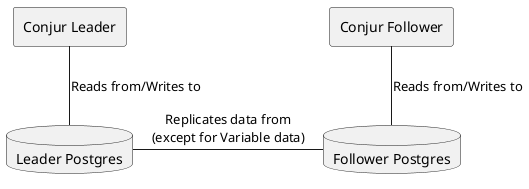 @startuml
agent "Conjur Leader" as conjur_leader
agent "Conjur Follower" as conjur_follower
database "Leader Postgres" as pg_leader
database "Follower Postgres" as pg_follower

conjur_leader -- pg_leader : Reads from/Writes to
conjur_follower -- pg_follower : Reads from/Writes to

pg_leader - pg_follower : Replicates data from\n(except for Variable data)
@enduml
